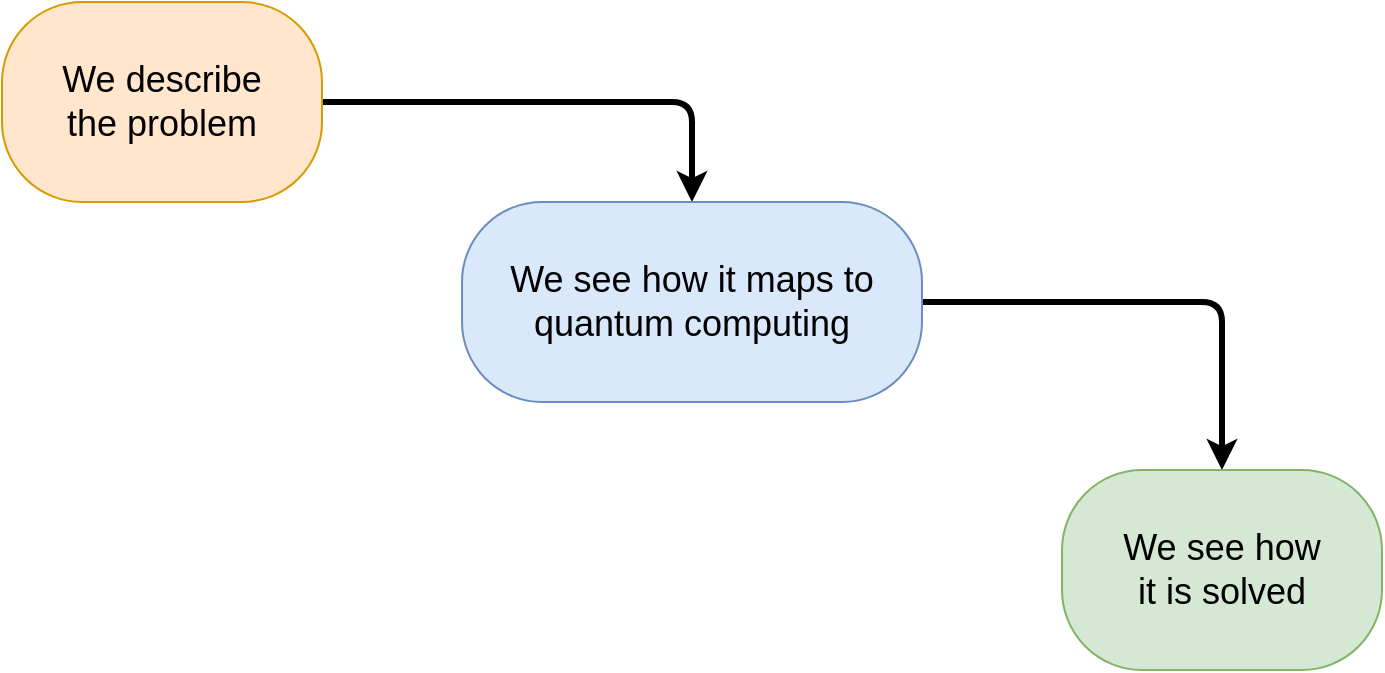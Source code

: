 <mxfile>
    <diagram id="qCgSDUX5hjW3WzxJVGWO" name="Page-1">
        <mxGraphModel dx="1325" dy="1090" grid="1" gridSize="10" guides="1" tooltips="1" connect="1" arrows="1" fold="1" page="1" pageScale="1" pageWidth="1169" pageHeight="827" math="0" shadow="0">
            <root>
                <mxCell id="0"/>
                <mxCell id="1" parent="0"/>
                <mxCell id="7" style="edgeStyle=orthogonalEdgeStyle;html=1;exitX=1;exitY=0.5;exitDx=0;exitDy=0;entryX=0.5;entryY=0;entryDx=0;entryDy=0;strokeWidth=3;" edge="1" parent="1" source="3" target="4">
                    <mxGeometry relative="1" as="geometry"/>
                </mxCell>
                <mxCell id="3" value="&lt;font style=&quot;font-size: 18px;&quot;&gt;We describe&lt;/font&gt;&lt;div&gt;&lt;font style=&quot;font-size: 18px;&quot;&gt;the problem&lt;/font&gt;&lt;/div&gt;" style="rounded=1;whiteSpace=wrap;html=1;arcSize=40;fillColor=#ffe6cc;strokeColor=#d79b00;" vertex="1" parent="1">
                    <mxGeometry x="290" y="130" width="160" height="100" as="geometry"/>
                </mxCell>
                <mxCell id="8" style="edgeStyle=orthogonalEdgeStyle;html=1;exitX=1;exitY=0.5;exitDx=0;exitDy=0;entryX=0.5;entryY=0;entryDx=0;entryDy=0;strokeWidth=3;" edge="1" parent="1" source="4" target="5">
                    <mxGeometry relative="1" as="geometry"/>
                </mxCell>
                <mxCell id="4" value="&lt;span style=&quot;font-size: 18px;&quot;&gt;We see how it maps to quantum computing&lt;/span&gt;" style="rounded=1;whiteSpace=wrap;html=1;arcSize=40;fillColor=#dae8fc;strokeColor=#6c8ebf;" vertex="1" parent="1">
                    <mxGeometry x="520" y="230" width="230" height="100" as="geometry"/>
                </mxCell>
                <mxCell id="5" value="&lt;span style=&quot;font-size: 18px;&quot;&gt;We see how&lt;/span&gt;&lt;div&gt;&lt;span style=&quot;font-size: 18px;&quot;&gt;it is solved&lt;/span&gt;&lt;/div&gt;" style="rounded=1;whiteSpace=wrap;html=1;arcSize=40;fillColor=#d5e8d4;strokeColor=#82b366;" vertex="1" parent="1">
                    <mxGeometry x="820" y="364" width="160" height="100" as="geometry"/>
                </mxCell>
            </root>
        </mxGraphModel>
    </diagram>
</mxfile>
